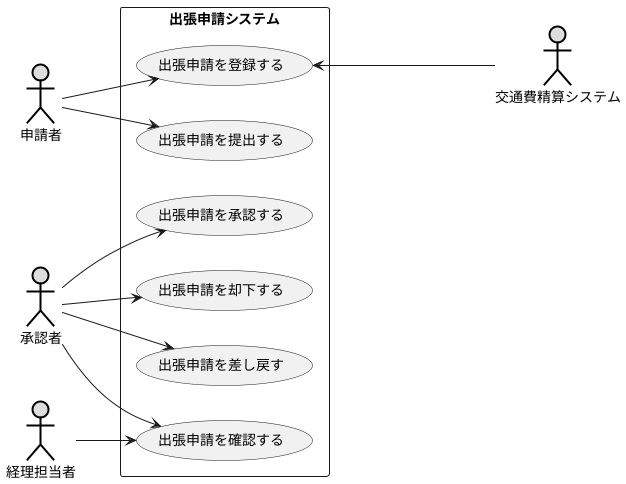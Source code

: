 @startuml 演習2-1
  left to right direction
   actor 申請者#DDDDDD;line:black;line.bold;
   actor 承認者#DDDDDD;line:black;line.bold;
   actor 経理担当者#DDDDDD;line:black;line.bold;
   actor 交通費精算システム#DDDDDD;line:black;line.bold;

   rectangle 出張申請システム{
    usecase 出張申請を登録する
    usecase 出張申請を提出する
    usecase 出張申請を承認する
    usecase 出張申請を却下する
    usecase 出張申請を差し戻す
    usecase 出張申請を確認する
   }
   申請者 -->出張申請を登録する
   申請者 -->出張申請を提出する
   承認者 -->出張申請を承認する
   承認者 -->出張申請を却下する
   承認者 -->出張申請を差し戻す
   承認者 -->出張申請を確認する
   経理担当者 -->出張申請を確認する
   出張申請を登録する <----交通費精算システム
@enduml
